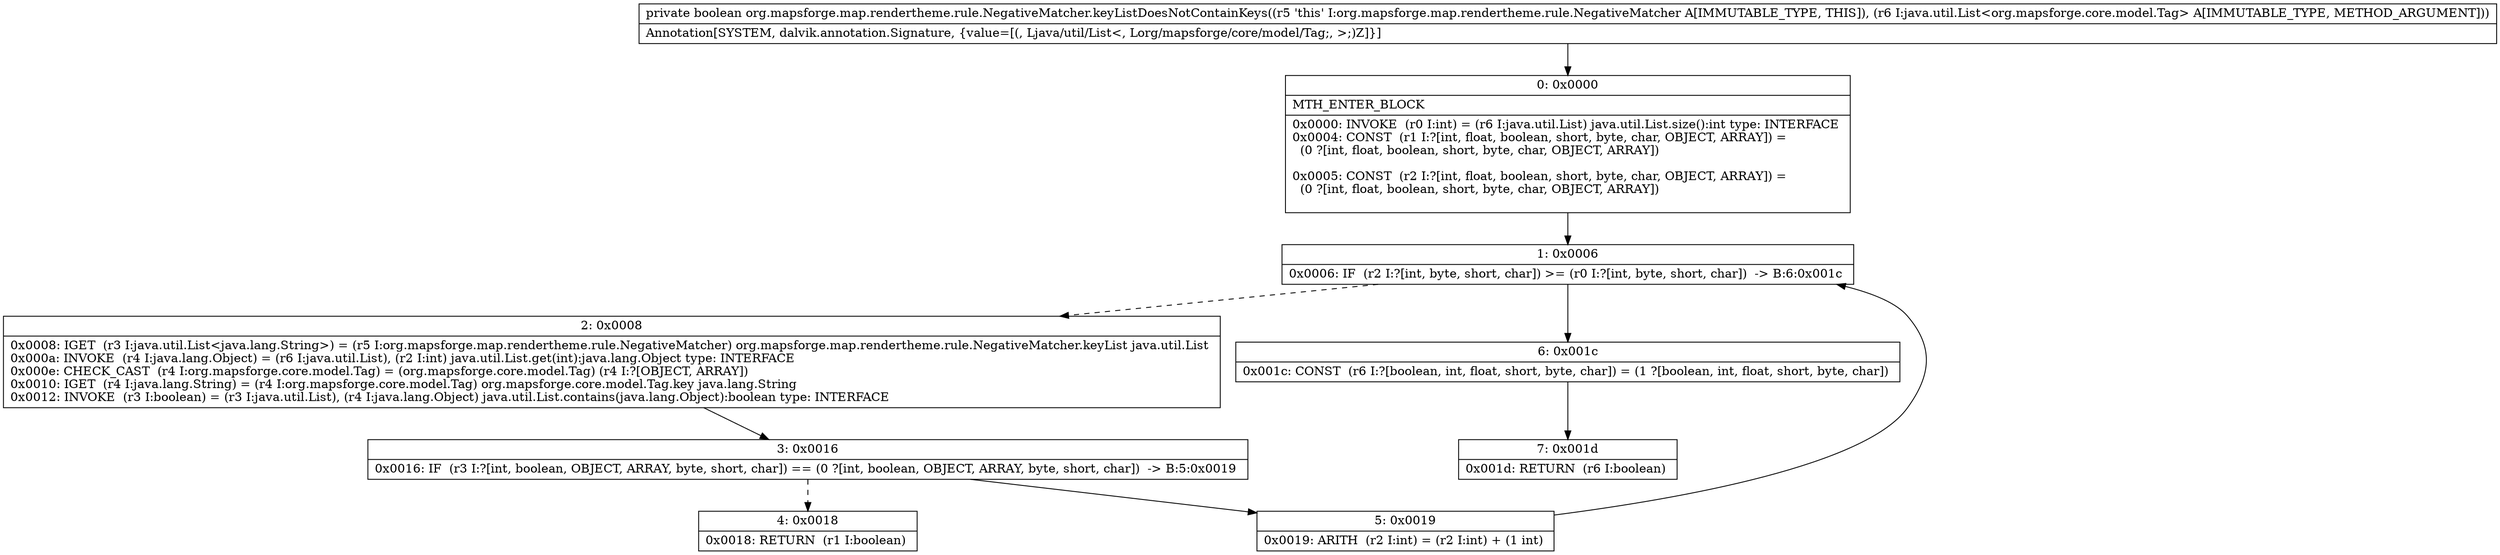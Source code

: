 digraph "CFG fororg.mapsforge.map.rendertheme.rule.NegativeMatcher.keyListDoesNotContainKeys(Ljava\/util\/List;)Z" {
Node_0 [shape=record,label="{0\:\ 0x0000|MTH_ENTER_BLOCK\l|0x0000: INVOKE  (r0 I:int) = (r6 I:java.util.List) java.util.List.size():int type: INTERFACE \l0x0004: CONST  (r1 I:?[int, float, boolean, short, byte, char, OBJECT, ARRAY]) = \l  (0 ?[int, float, boolean, short, byte, char, OBJECT, ARRAY])\l \l0x0005: CONST  (r2 I:?[int, float, boolean, short, byte, char, OBJECT, ARRAY]) = \l  (0 ?[int, float, boolean, short, byte, char, OBJECT, ARRAY])\l \l}"];
Node_1 [shape=record,label="{1\:\ 0x0006|0x0006: IF  (r2 I:?[int, byte, short, char]) \>= (r0 I:?[int, byte, short, char])  \-\> B:6:0x001c \l}"];
Node_2 [shape=record,label="{2\:\ 0x0008|0x0008: IGET  (r3 I:java.util.List\<java.lang.String\>) = (r5 I:org.mapsforge.map.rendertheme.rule.NegativeMatcher) org.mapsforge.map.rendertheme.rule.NegativeMatcher.keyList java.util.List \l0x000a: INVOKE  (r4 I:java.lang.Object) = (r6 I:java.util.List), (r2 I:int) java.util.List.get(int):java.lang.Object type: INTERFACE \l0x000e: CHECK_CAST  (r4 I:org.mapsforge.core.model.Tag) = (org.mapsforge.core.model.Tag) (r4 I:?[OBJECT, ARRAY]) \l0x0010: IGET  (r4 I:java.lang.String) = (r4 I:org.mapsforge.core.model.Tag) org.mapsforge.core.model.Tag.key java.lang.String \l0x0012: INVOKE  (r3 I:boolean) = (r3 I:java.util.List), (r4 I:java.lang.Object) java.util.List.contains(java.lang.Object):boolean type: INTERFACE \l}"];
Node_3 [shape=record,label="{3\:\ 0x0016|0x0016: IF  (r3 I:?[int, boolean, OBJECT, ARRAY, byte, short, char]) == (0 ?[int, boolean, OBJECT, ARRAY, byte, short, char])  \-\> B:5:0x0019 \l}"];
Node_4 [shape=record,label="{4\:\ 0x0018|0x0018: RETURN  (r1 I:boolean) \l}"];
Node_5 [shape=record,label="{5\:\ 0x0019|0x0019: ARITH  (r2 I:int) = (r2 I:int) + (1 int) \l}"];
Node_6 [shape=record,label="{6\:\ 0x001c|0x001c: CONST  (r6 I:?[boolean, int, float, short, byte, char]) = (1 ?[boolean, int, float, short, byte, char]) \l}"];
Node_7 [shape=record,label="{7\:\ 0x001d|0x001d: RETURN  (r6 I:boolean) \l}"];
MethodNode[shape=record,label="{private boolean org.mapsforge.map.rendertheme.rule.NegativeMatcher.keyListDoesNotContainKeys((r5 'this' I:org.mapsforge.map.rendertheme.rule.NegativeMatcher A[IMMUTABLE_TYPE, THIS]), (r6 I:java.util.List\<org.mapsforge.core.model.Tag\> A[IMMUTABLE_TYPE, METHOD_ARGUMENT]))  | Annotation[SYSTEM, dalvik.annotation.Signature, \{value=[(, Ljava\/util\/List\<, Lorg\/mapsforge\/core\/model\/Tag;, \>;)Z]\}]\l}"];
MethodNode -> Node_0;
Node_0 -> Node_1;
Node_1 -> Node_2[style=dashed];
Node_1 -> Node_6;
Node_2 -> Node_3;
Node_3 -> Node_4[style=dashed];
Node_3 -> Node_5;
Node_5 -> Node_1;
Node_6 -> Node_7;
}

